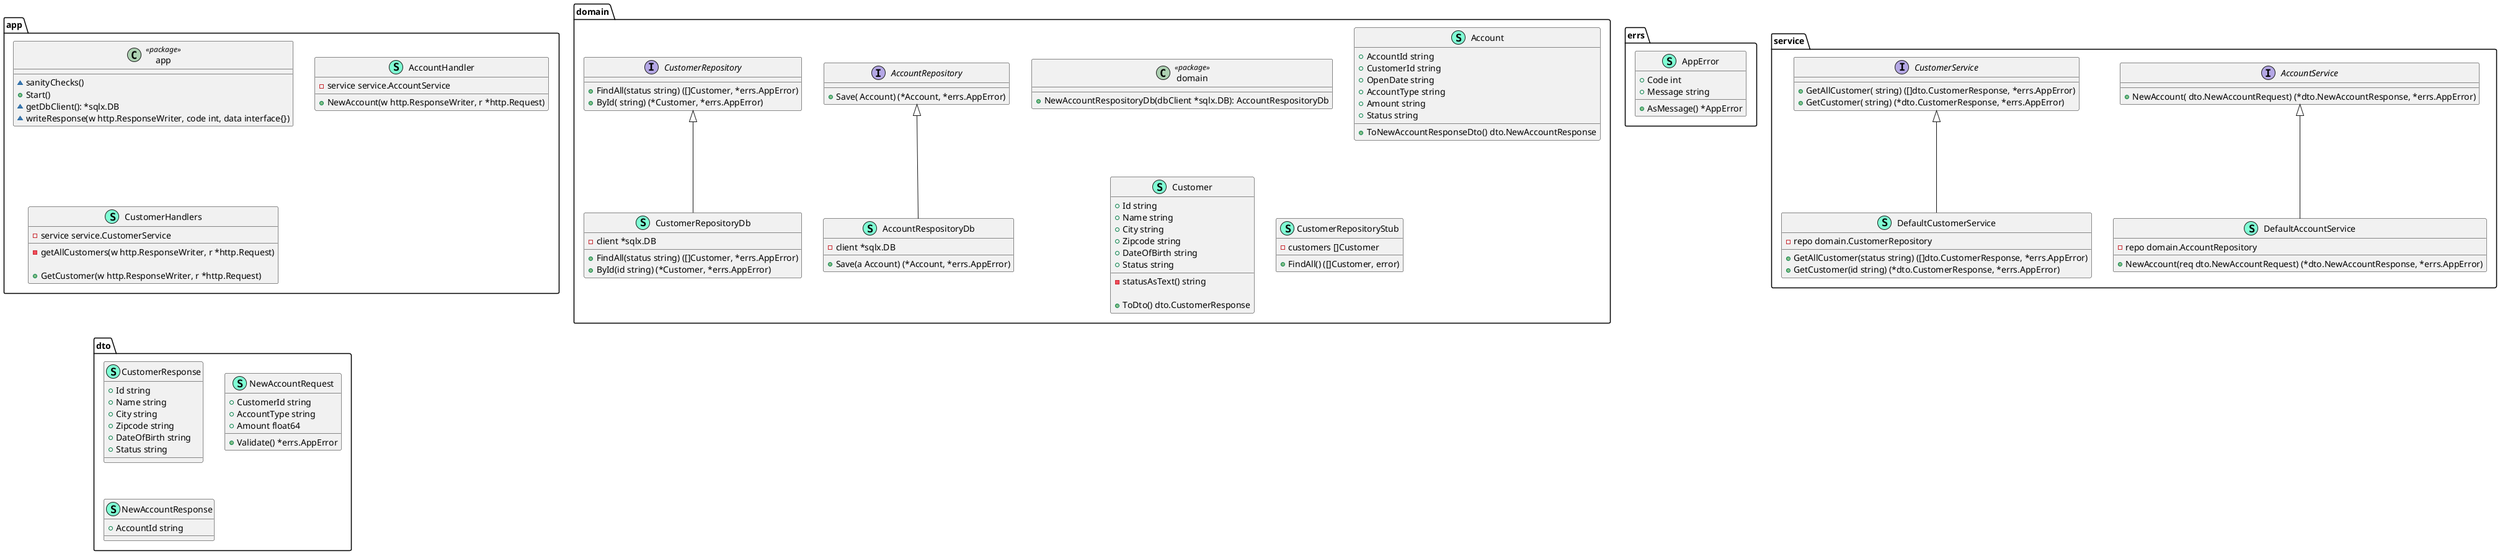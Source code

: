 @startuml
namespace app {

    class app << package >> {
        ~ sanityChecks()
        + Start()
        ~ getDbClient(): *sqlx.DB 
        ~ writeResponse(w http.ResponseWriter, code int, data interface{})
    }

    class AccountHandler << (S,Aquamarine) >> {
        - service service.AccountService

        + NewAccount(w http.ResponseWriter, r *http.Request) 

    }
    class CustomerHandlers << (S,Aquamarine) >> {
        - service service.CustomerService

        - getAllCustomers(w http.ResponseWriter, r *http.Request) 

        + GetCustomer(w http.ResponseWriter, r *http.Request) 

    }
}


namespace domain {
    
    class domain << package >> {
        + NewAccountRespositoryDb(dbClient *sqlx.DB): AccountRespositoryDb 
    }

    interface AccountRepository  {
        + Save( Account) (*Account, *errs.AppError)

    }
    class Account << (S,Aquamarine) >> {
        + AccountId string
        + CustomerId string
        + OpenDate string
        + AccountType string
        + Amount string
        + Status string

        + ToNewAccountResponseDto() dto.NewAccountResponse

    }
    class AccountRespositoryDb << (S,Aquamarine) >> {
        - client *sqlx.DB

        + Save(a Account) (*Account, *errs.AppError)

    }
    class Customer << (S,Aquamarine) >> {
        + Id string
        + Name string
        + City string
        + Zipcode string
        + DateOfBirth string
        + Status string

        - statusAsText() string

        + ToDto() dto.CustomerResponse

    }
    interface CustomerRepository  {
        + FindAll(status string) ([]Customer, *errs.AppError)
        + ById( string) (*Customer, *errs.AppError)

    }
    class CustomerRepositoryDb << (S,Aquamarine) >> {
        - client *sqlx.DB

        + FindAll(status string) ([]Customer, *errs.AppError)
        + ById(id string) (*Customer, *errs.AppError)

    }
    class CustomerRepositoryStub << (S,Aquamarine) >> {
        - customers []Customer

        + FindAll() ([]Customer, error)

    }
}

"domain.AccountRepository" <|-- "domain.AccountRespositoryDb"
"domain.CustomerRepository" <|-- "domain.CustomerRepositoryDb"

namespace dto {
    class CustomerResponse << (S,Aquamarine) >> {
        + Id string
        + Name string
        + City string
        + Zipcode string
        + DateOfBirth string
        + Status string

    }
    class NewAccountRequest << (S,Aquamarine) >> {
        + CustomerId string
        + AccountType string
        + Amount float64

        + Validate() *errs.AppError

    }
    class NewAccountResponse << (S,Aquamarine) >> {
        + AccountId string

    }
}


namespace errs {
    class AppError << (S,Aquamarine) >> {
        + Code int
        + Message string

        + AsMessage() *AppError

    }
}


namespace service {
    interface AccountService  {
        + NewAccount( dto.NewAccountRequest) (*dto.NewAccountResponse, *errs.AppError)

    }
    interface CustomerService  {
        + GetAllCustomer( string) ([]dto.CustomerResponse, *errs.AppError)
        + GetCustomer( string) (*dto.CustomerResponse, *errs.AppError)

    }
    class DefaultAccountService << (S,Aquamarine) >> {
        - repo domain.AccountRepository

        + NewAccount(req dto.NewAccountRequest) (*dto.NewAccountResponse, *errs.AppError)

    }
    class DefaultCustomerService << (S,Aquamarine) >> {
        - repo domain.CustomerRepository

        + GetAllCustomer(status string) ([]dto.CustomerResponse, *errs.AppError)
        + GetCustomer(id string) (*dto.CustomerResponse, *errs.AppError)

    }
}

"service.AccountService" <|-- "service.DefaultAccountService"
"service.CustomerService" <|-- "service.DefaultCustomerService"

@enduml
